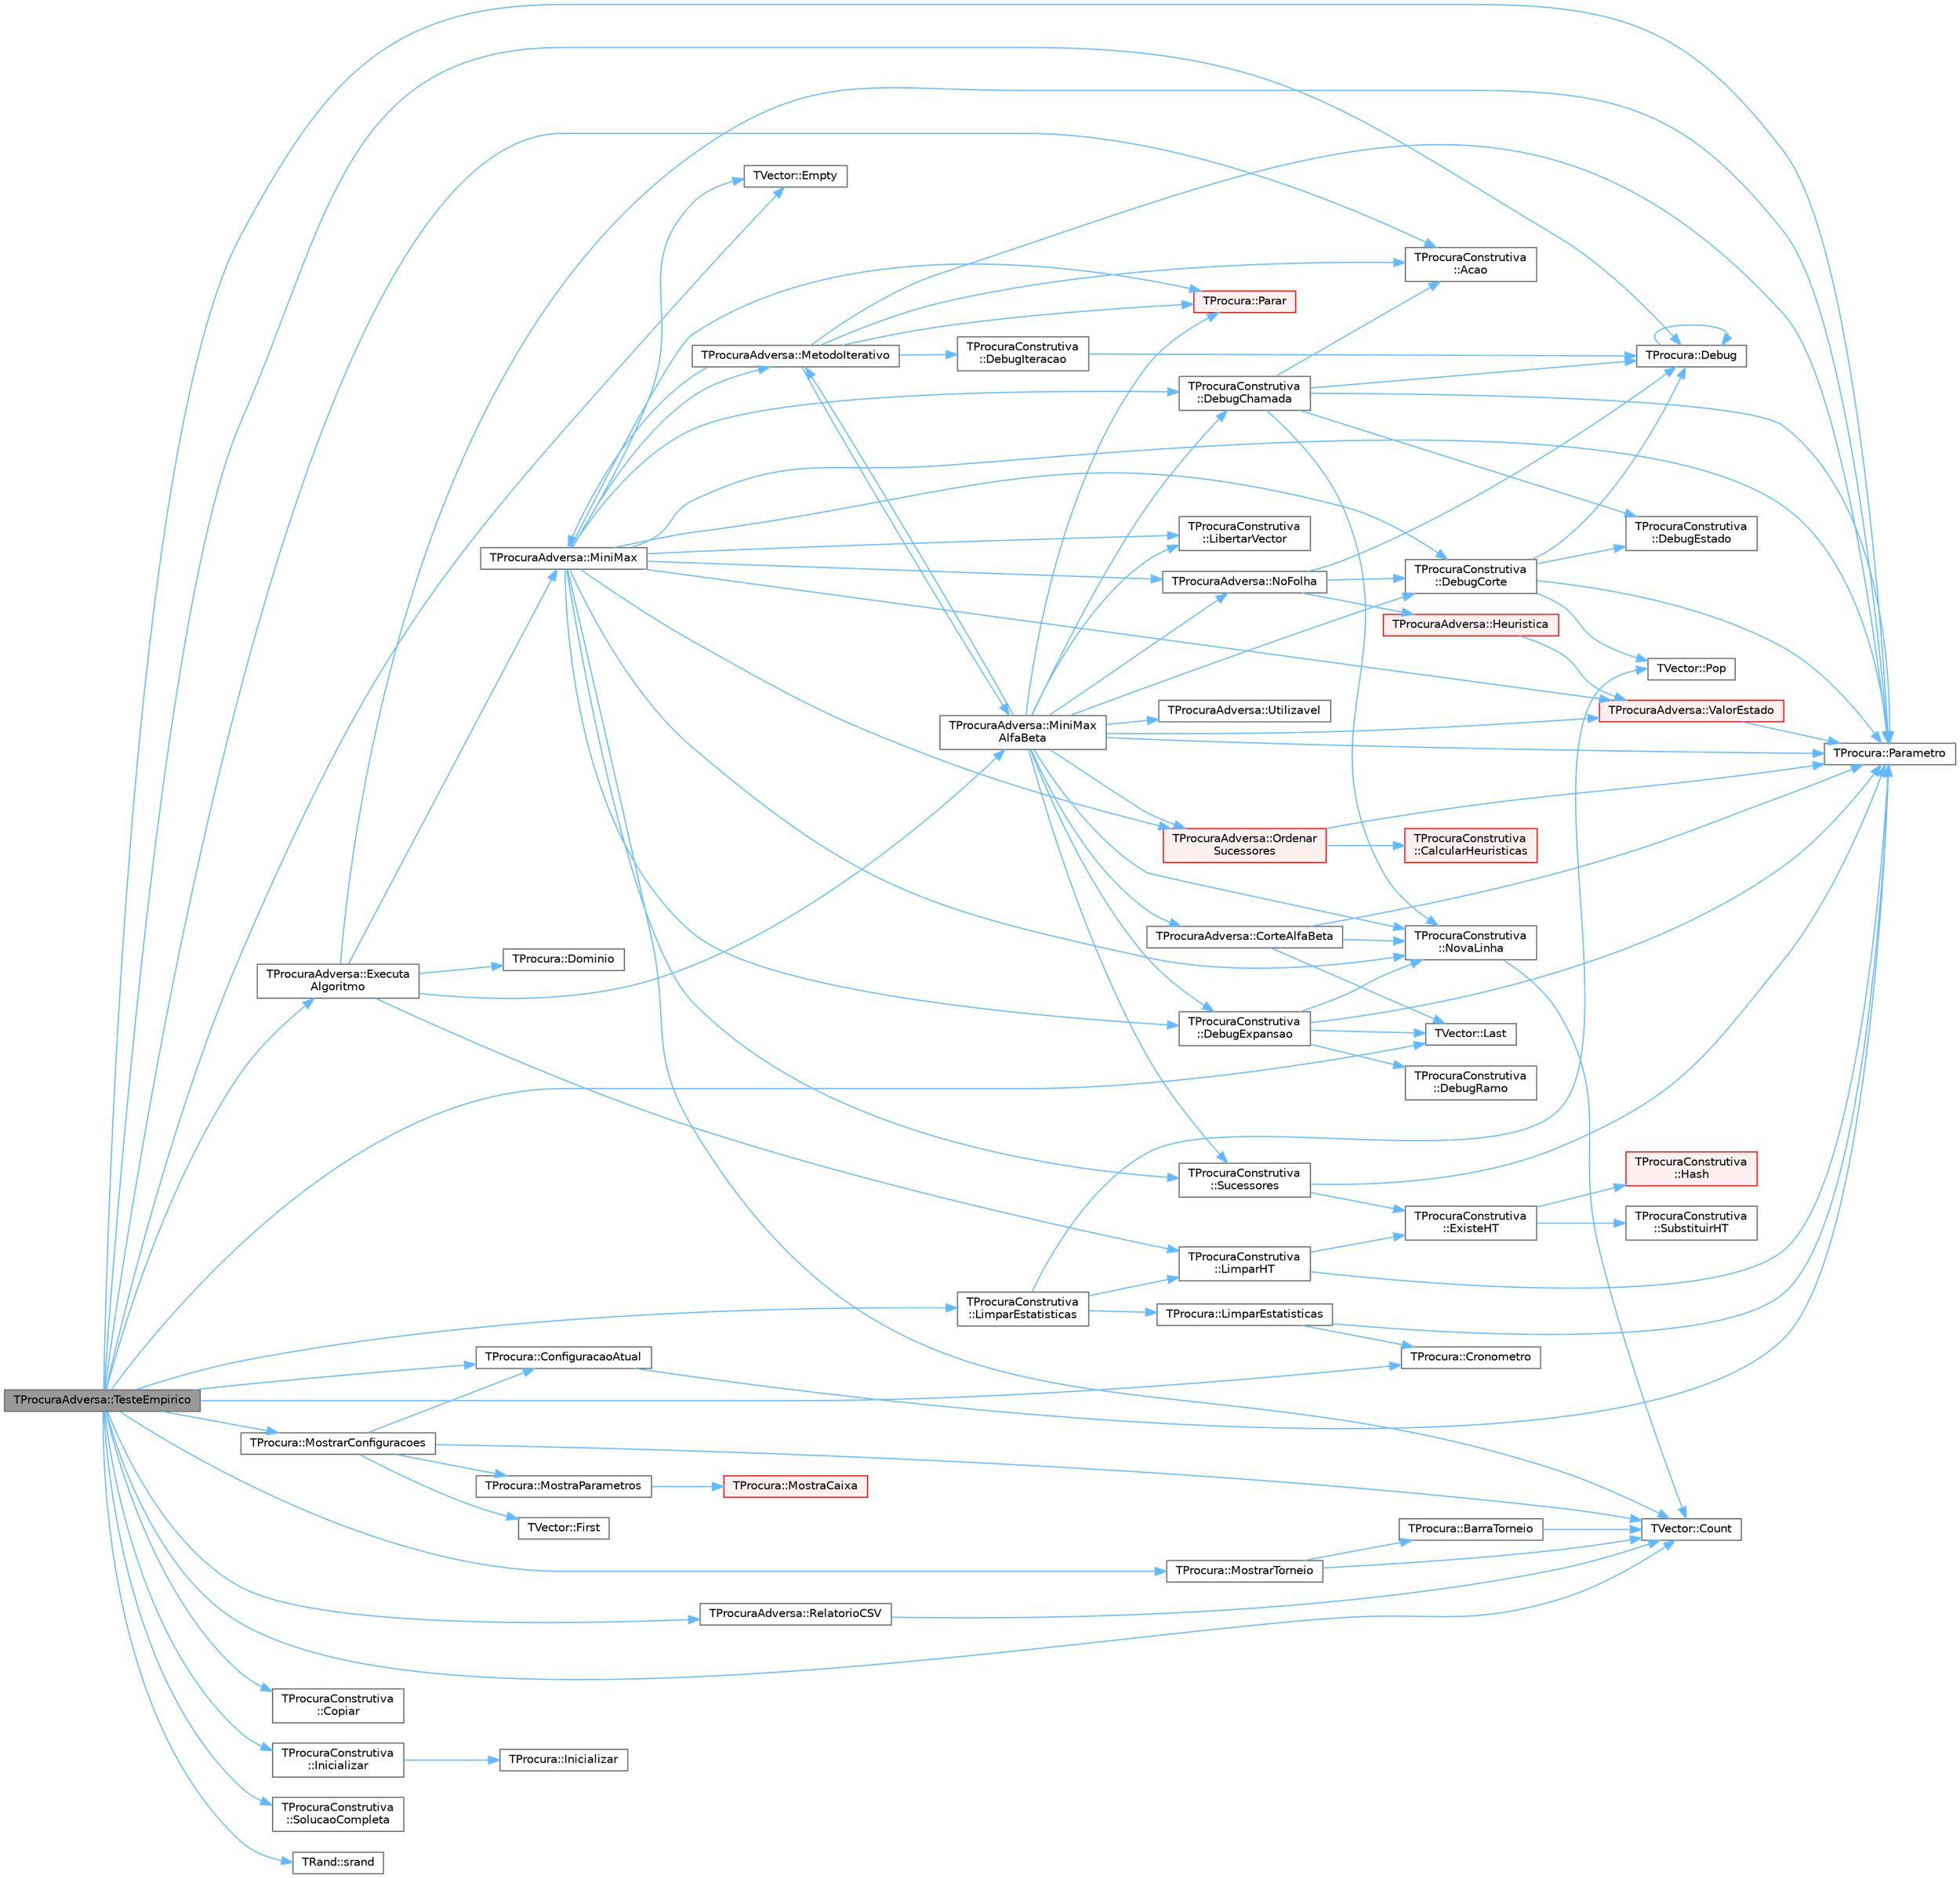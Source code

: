 digraph "TProcuraAdversa::TesteEmpirico"
{
 // LATEX_PDF_SIZE
  bgcolor="transparent";
  edge [fontname=Helvetica,fontsize=10,labelfontname=Helvetica,labelfontsize=10];
  node [fontname=Helvetica,fontsize=10,shape=box,height=0.2,width=0.4];
  rankdir="LR";
  Node1 [id="Node000001",label="TProcuraAdversa::TesteEmpirico",height=0.2,width=0.4,color="gray40", fillcolor="grey60", style="filled", fontcolor="black",tooltip=" "];
  Node1 -> Node2 [id="edge1_Node000001_Node000002",color="steelblue1",style="solid",tooltip=" "];
  Node2 [id="Node000002",label="TProcuraConstrutiva\l::Acao",height=0.2,width=0.4,color="grey40", fillcolor="white", style="filled",URL="$group__RedefinicaoSugerida.html#gacbc6e34f3a403d26d806f37b5cd739f6",tooltip="Retorna a ação (movimento, passo, jogada, lance, etc.) que gerou o sucessor."];
  Node1 -> Node3 [id="edge2_Node000001_Node000003",color="steelblue1",style="solid",tooltip=" "];
  Node3 [id="Node000003",label="TProcura::ConfiguracaoAtual",height=0.2,width=0.4,color="grey40", fillcolor="white", style="filled",URL="$classTProcura.html#ac1d9f06b12765a02290050af15463186",tooltip="Grava ou lê a configuração atual."];
  Node3 -> Node4 [id="edge3_Node000003_Node000004",color="steelblue1",style="solid",tooltip=" "];
  Node4 [id="Node000004",label="TProcura::Parametro",height=0.2,width=0.4,color="grey40", fillcolor="white", style="filled",URL="$classTProcura.html#a0e9e692f29af8a5d5279a8647c800437",tooltip=" "];
  Node1 -> Node5 [id="edge4_Node000001_Node000005",color="steelblue1",style="solid",tooltip=" "];
  Node5 [id="Node000005",label="TProcuraConstrutiva\l::Copiar",height=0.2,width=0.4,color="grey40", fillcolor="white", style="filled",URL="$group__RedefinicaoMandatoria.html#ga92eb7af76e68a20fe542afb459e7d642",tooltip="Fica com uma cópia do objecto."];
  Node1 -> Node6 [id="edge5_Node000001_Node000006",color="steelblue1",style="solid",tooltip=" "];
  Node6 [id="Node000006",label="TVector::Count",height=0.2,width=0.4,color="grey40", fillcolor="white", style="filled",URL="$classTVector.html#ac3c744d84543ca6e32859eb7dfccfeef",tooltip=" "];
  Node1 -> Node7 [id="edge6_Node000001_Node000007",color="steelblue1",style="solid",tooltip=" "];
  Node7 [id="Node000007",label="TProcura::Cronometro",height=0.2,width=0.4,color="grey40", fillcolor="white", style="filled",URL="$classTProcura.html#adb09aa964fe750da7a383318cd0f48a0",tooltip="retorna o tempo em segundos desde que o cronómetro foi inicializado"];
  Node1 -> Node8 [id="edge7_Node000001_Node000008",color="steelblue1",style="solid",tooltip=" "];
  Node8 [id="Node000008",label="TProcura::Debug",height=0.2,width=0.4,color="grey40", fillcolor="white", style="filled",URL="$classTProcura.html#a0c5676c1b54ab6bdc1045b98aeafe456",tooltip="Mostra o estado no ecrã, para debug."];
  Node8 -> Node8 [id="edge8_Node000008_Node000008",color="steelblue1",style="solid",tooltip=" "];
  Node1 -> Node9 [id="edge9_Node000001_Node000009",color="steelblue1",style="solid",tooltip=" "];
  Node9 [id="Node000009",label="TVector::Empty",height=0.2,width=0.4,color="grey40", fillcolor="white", style="filled",URL="$classTVector.html#a4f242a23bca606a1d0c8f75115b1fde9",tooltip=" "];
  Node1 -> Node10 [id="edge10_Node000001_Node000010",color="steelblue1",style="solid",tooltip=" "];
  Node10 [id="Node000010",label="TProcuraAdversa::Executa\lAlgoritmo",height=0.2,width=0.4,color="grey40", fillcolor="white", style="filled",URL="$classTProcuraAdversa.html#aff6f48defaa10c14d160ac3990fd029b",tooltip="Executa o algoritmo com os parametros atuais."];
  Node10 -> Node11 [id="edge11_Node000010_Node000011",color="steelblue1",style="solid",tooltip=" "];
  Node11 [id="Node000011",label="TProcura::Dominio",height=0.2,width=0.4,color="grey40", fillcolor="white", style="filled",URL="$classTProcura.html#a12cd67e1b86ed4d6a6c47c652c0cd9bf",tooltip="Limita o domínio de um parâmetro inteiro."];
  Node10 -> Node12 [id="edge12_Node000010_Node000012",color="steelblue1",style="solid",tooltip=" "];
  Node12 [id="Node000012",label="TProcuraConstrutiva\l::LimparHT",height=0.2,width=0.4,color="grey40", fillcolor="white", style="filled",URL="$classTProcuraConstrutiva.html#a8b500987c88352d27a68200454cc3c8c",tooltip=" "];
  Node12 -> Node13 [id="edge13_Node000012_Node000013",color="steelblue1",style="solid",tooltip=" "];
  Node13 [id="Node000013",label="TProcuraConstrutiva\l::ExisteHT",height=0.2,width=0.4,color="grey40", fillcolor="white", style="filled",URL="$classTProcuraConstrutiva.html#ad7857beab462b4b09a37e70cc9c787ac",tooltip=" "];
  Node13 -> Node14 [id="edge14_Node000013_Node000014",color="steelblue1",style="solid",tooltip=" "];
  Node14 [id="Node000014",label="TProcuraConstrutiva\l::Hash",height=0.2,width=0.4,color="red", fillcolor="#FFF0F0", style="filled",URL="$classTProcuraConstrutiva.html#a70375188a6ee7775bc842a3e64f8e35c",tooltip=" "];
  Node13 -> Node16 [id="edge15_Node000013_Node000016",color="steelblue1",style="solid",tooltip=" "];
  Node16 [id="Node000016",label="TProcuraConstrutiva\l::SubstituirHT",height=0.2,width=0.4,color="grey40", fillcolor="white", style="filled",URL="$classTProcuraConstrutiva.html#a99b7a74f16f5a1b63b12bf629b902057",tooltip=" "];
  Node12 -> Node4 [id="edge16_Node000012_Node000004",color="steelblue1",style="solid",tooltip=" "];
  Node10 -> Node17 [id="edge17_Node000010_Node000017",color="steelblue1",style="solid",tooltip=" "];
  Node17 [id="Node000017",label="TProcuraAdversa::MiniMax",height=0.2,width=0.4,color="grey40", fillcolor="white", style="filled",URL="$classTProcuraAdversa.html#a4d8542bcb03f17da8aa3038384104f24",tooltip="retorna o valor do estado actual, apos procura de profundidade nivel"];
  Node17 -> Node6 [id="edge18_Node000017_Node000006",color="steelblue1",style="solid",tooltip=" "];
  Node17 -> Node18 [id="edge19_Node000017_Node000018",color="steelblue1",style="solid",tooltip=" "];
  Node18 [id="Node000018",label="TProcuraConstrutiva\l::DebugChamada",height=0.2,width=0.4,color="grey40", fillcolor="white", style="filled",URL="$classTProcuraConstrutiva.html#a6962c0cf7350a211ae74b00768d9c232",tooltip=" "];
  Node18 -> Node2 [id="edge20_Node000018_Node000002",color="steelblue1",style="solid",tooltip=" "];
  Node18 -> Node8 [id="edge21_Node000018_Node000008",color="steelblue1",style="solid",tooltip=" "];
  Node18 -> Node19 [id="edge22_Node000018_Node000019",color="steelblue1",style="solid",tooltip=" "];
  Node19 [id="Node000019",label="TProcuraConstrutiva\l::DebugEstado",height=0.2,width=0.4,color="grey40", fillcolor="white", style="filled",URL="$classTProcuraConstrutiva.html#adc41599501474db99a828a6f46aeb063",tooltip=" "];
  Node18 -> Node20 [id="edge23_Node000018_Node000020",color="steelblue1",style="solid",tooltip=" "];
  Node20 [id="Node000020",label="TProcuraConstrutiva\l::NovaLinha",height=0.2,width=0.4,color="grey40", fillcolor="white", style="filled",URL="$classTProcuraConstrutiva.html#a7426b2abb333f77ef5d00ae46d5f2d32",tooltip=" "];
  Node20 -> Node6 [id="edge24_Node000020_Node000006",color="steelblue1",style="solid",tooltip=" "];
  Node18 -> Node4 [id="edge25_Node000018_Node000004",color="steelblue1",style="solid",tooltip=" "];
  Node17 -> Node21 [id="edge26_Node000017_Node000021",color="steelblue1",style="solid",tooltip=" "];
  Node21 [id="Node000021",label="TProcuraConstrutiva\l::DebugCorte",height=0.2,width=0.4,color="grey40", fillcolor="white", style="filled",URL="$classTProcuraConstrutiva.html#a042ab47715ba45d53a86413415ea95fd",tooltip=" "];
  Node21 -> Node8 [id="edge27_Node000021_Node000008",color="steelblue1",style="solid",tooltip=" "];
  Node21 -> Node19 [id="edge28_Node000021_Node000019",color="steelblue1",style="solid",tooltip=" "];
  Node21 -> Node4 [id="edge29_Node000021_Node000004",color="steelblue1",style="solid",tooltip=" "];
  Node21 -> Node22 [id="edge30_Node000021_Node000022",color="steelblue1",style="solid",tooltip=" "];
  Node22 [id="Node000022",label="TVector::Pop",height=0.2,width=0.4,color="grey40", fillcolor="white", style="filled",URL="$classTVector.html#a3249913626d54e46b07e168ce1f05d87",tooltip=" "];
  Node17 -> Node23 [id="edge31_Node000017_Node000023",color="steelblue1",style="solid",tooltip=" "];
  Node23 [id="Node000023",label="TProcuraConstrutiva\l::DebugExpansao",height=0.2,width=0.4,color="grey40", fillcolor="white", style="filled",URL="$classTProcuraConstrutiva.html#ad02feccb0f347d9a475ed1b883cc12aa",tooltip=" "];
  Node23 -> Node24 [id="edge32_Node000023_Node000024",color="steelblue1",style="solid",tooltip=" "];
  Node24 [id="Node000024",label="TProcuraConstrutiva\l::DebugRamo",height=0.2,width=0.4,color="grey40", fillcolor="white", style="filled",URL="$classTProcuraConstrutiva.html#a1784cd5198a6cb0ae7ad763af9982120",tooltip=" "];
  Node23 -> Node25 [id="edge33_Node000023_Node000025",color="steelblue1",style="solid",tooltip=" "];
  Node25 [id="Node000025",label="TVector::Last",height=0.2,width=0.4,color="grey40", fillcolor="white", style="filled",URL="$classTVector.html#aa304d639c79ef2842f9951846c6292e3",tooltip=" "];
  Node23 -> Node20 [id="edge34_Node000023_Node000020",color="steelblue1",style="solid",tooltip=" "];
  Node23 -> Node4 [id="edge35_Node000023_Node000004",color="steelblue1",style="solid",tooltip=" "];
  Node17 -> Node9 [id="edge36_Node000017_Node000009",color="steelblue1",style="solid",tooltip=" "];
  Node17 -> Node26 [id="edge37_Node000017_Node000026",color="steelblue1",style="solid",tooltip=" "];
  Node26 [id="Node000026",label="TProcuraConstrutiva\l::LibertarVector",height=0.2,width=0.4,color="grey40", fillcolor="white", style="filled",URL="$classTProcuraConstrutiva.html#a976f17b2b53ce9ffc7d1795d291262df",tooltip=" "];
  Node17 -> Node27 [id="edge38_Node000017_Node000027",color="steelblue1",style="solid",tooltip=" "];
  Node27 [id="Node000027",label="TProcuraAdversa::MetodoIterativo",height=0.2,width=0.4,color="grey40", fillcolor="white", style="filled",URL="$classTProcuraAdversa.html#a7c4153974c32753901326271fee90197",tooltip="iteração, aumentando o nível progressivamente"];
  Node27 -> Node2 [id="edge39_Node000027_Node000002",color="steelblue1",style="solid",tooltip=" "];
  Node27 -> Node28 [id="edge40_Node000027_Node000028",color="steelblue1",style="solid",tooltip=" "];
  Node28 [id="Node000028",label="TProcuraConstrutiva\l::DebugIteracao",height=0.2,width=0.4,color="grey40", fillcolor="white", style="filled",URL="$classTProcuraConstrutiva.html#ae464aeb16628493409e4d88cede9a9e7",tooltip=" "];
  Node28 -> Node8 [id="edge41_Node000028_Node000008",color="steelblue1",style="solid",tooltip=" "];
  Node27 -> Node17 [id="edge42_Node000027_Node000017",color="steelblue1",style="solid",tooltip=" "];
  Node27 -> Node29 [id="edge43_Node000027_Node000029",color="steelblue1",style="solid",tooltip=" "];
  Node29 [id="Node000029",label="TProcuraAdversa::MiniMax\lAlfaBeta",height=0.2,width=0.4,color="grey40", fillcolor="white", style="filled",URL="$classTProcuraAdversa.html#adb3f857b1c8b3ee26682e335dc6ed601",tooltip="retorna o valor do estado actual, apos procura de profundidade nivel. Idêntico a MiniMax"];
  Node29 -> Node30 [id="edge44_Node000029_Node000030",color="steelblue1",style="solid",tooltip=" "];
  Node30 [id="Node000030",label="TProcuraAdversa::CorteAlfaBeta",height=0.2,width=0.4,color="grey40", fillcolor="white", style="filled",URL="$classTProcuraAdversa.html#a816a0a735f6f4379338a330e0ff19fa5",tooltip="verifica se há um corte alfa/beta, atualizando alfa e beta"];
  Node30 -> Node25 [id="edge45_Node000030_Node000025",color="steelblue1",style="solid",tooltip=" "];
  Node30 -> Node20 [id="edge46_Node000030_Node000020",color="steelblue1",style="solid",tooltip=" "];
  Node30 -> Node4 [id="edge47_Node000030_Node000004",color="steelblue1",style="solid",tooltip=" "];
  Node29 -> Node18 [id="edge48_Node000029_Node000018",color="steelblue1",style="solid",tooltip=" "];
  Node29 -> Node21 [id="edge49_Node000029_Node000021",color="steelblue1",style="solid",tooltip=" "];
  Node29 -> Node23 [id="edge50_Node000029_Node000023",color="steelblue1",style="solid",tooltip=" "];
  Node29 -> Node26 [id="edge51_Node000029_Node000026",color="steelblue1",style="solid",tooltip=" "];
  Node29 -> Node27 [id="edge52_Node000029_Node000027",color="steelblue1",style="solid",tooltip=" "];
  Node29 -> Node31 [id="edge53_Node000029_Node000031",color="steelblue1",style="solid",tooltip=" "];
  Node31 [id="Node000031",label="TProcuraAdversa::NoFolha",height=0.2,width=0.4,color="grey40", fillcolor="white", style="filled",URL="$classTProcuraAdversa.html#a01ed7d4718647eb52723ecffaf68aa4b",tooltip="fim da procura, por corte de nível (ou não haver sucessores), retornar heurística"];
  Node31 -> Node8 [id="edge54_Node000031_Node000008",color="steelblue1",style="solid",tooltip=" "];
  Node31 -> Node21 [id="edge55_Node000031_Node000021",color="steelblue1",style="solid",tooltip=" "];
  Node31 -> Node32 [id="edge56_Node000031_Node000032",color="steelblue1",style="solid",tooltip=" "];
  Node32 [id="Node000032",label="TProcuraAdversa::Heuristica",height=0.2,width=0.4,color="red", fillcolor="#FFF0F0", style="filled",URL="$classTProcuraAdversa.html#a75e148ba0a922339333940828366aed6",tooltip="chamar após calcular a heurística (grava o valor, dependendo da parametrização)"];
  Node32 -> Node36 [id="edge57_Node000032_Node000036",color="steelblue1",style="solid",tooltip=" "];
  Node36 [id="Node000036",label="TProcuraAdversa::ValorEstado",height=0.2,width=0.4,color="red", fillcolor="#FFF0F0", style="filled",URL="$classTProcuraAdversa.html#a9c95c246b28345f0d515a9083ffd646d",tooltip="ler ou gravar o melhor valor conhecido"];
  Node36 -> Node4 [id="edge58_Node000036_Node000004",color="steelblue1",style="solid",tooltip=" "];
  Node29 -> Node20 [id="edge59_Node000029_Node000020",color="steelblue1",style="solid",tooltip=" "];
  Node29 -> Node39 [id="edge60_Node000029_Node000039",color="steelblue1",style="solid",tooltip=" "];
  Node39 [id="Node000039",label="TProcuraAdversa::Ordenar\lSucessores",height=0.2,width=0.4,color="red", fillcolor="#FFF0F0", style="filled",URL="$classTProcuraAdversa.html#a369a3b5182150b22fd6deb0d46916d49",tooltip=" "];
  Node39 -> Node40 [id="edge61_Node000039_Node000040",color="steelblue1",style="solid",tooltip=" "];
  Node40 [id="Node000040",label="TProcuraConstrutiva\l::CalcularHeuristicas",height=0.2,width=0.4,color="red", fillcolor="#FFF0F0", style="filled",URL="$classTProcuraConstrutiva.html#a640e74c9b6cd340761db671438ad679e",tooltip=" "];
  Node39 -> Node4 [id="edge62_Node000039_Node000004",color="steelblue1",style="solid",tooltip=" "];
  Node29 -> Node4 [id="edge63_Node000029_Node000004",color="steelblue1",style="solid",tooltip=" "];
  Node29 -> Node42 [id="edge64_Node000029_Node000042",color="steelblue1",style="solid",tooltip=" "];
  Node42 [id="Node000042",label="TProcura::Parar",height=0.2,width=0.4,color="red", fillcolor="#FFF0F0", style="filled",URL="$classTProcura.html#a7952e187e1b0ae0ca52edab157223179",tooltip="Verifica se a procura deve ser interrompida."];
  Node29 -> Node45 [id="edge65_Node000029_Node000045",color="steelblue1",style="solid",tooltip=" "];
  Node45 [id="Node000045",label="TProcuraConstrutiva\l::Sucessores",height=0.2,width=0.4,color="grey40", fillcolor="white", style="filled",URL="$group__RedefinicaoMandatoria.html#ga0a13570d2f5a21296e3c10c2780e170c",tooltip="Coloca em sucessores a lista de estados sucessores."];
  Node45 -> Node13 [id="edge66_Node000045_Node000013",color="steelblue1",style="solid",tooltip=" "];
  Node45 -> Node4 [id="edge67_Node000045_Node000004",color="steelblue1",style="solid",tooltip=" "];
  Node29 -> Node46 [id="edge68_Node000029_Node000046",color="steelblue1",style="solid",tooltip=" "];
  Node46 [id="Node000046",label="TProcuraAdversa::Utilizavel",height=0.2,width=0.4,color="grey40", fillcolor="white", style="filled",URL="$classTProcuraAdversa.html#ac419ad4d242b6789e5ed03431f0cbc4a",tooltip="ver se o valor obtido é utilizável no contexto atual"];
  Node29 -> Node36 [id="edge69_Node000029_Node000036",color="steelblue1",style="solid",tooltip=" "];
  Node27 -> Node4 [id="edge70_Node000027_Node000004",color="steelblue1",style="solid",tooltip=" "];
  Node27 -> Node42 [id="edge71_Node000027_Node000042",color="steelblue1",style="solid",tooltip=" "];
  Node17 -> Node31 [id="edge72_Node000017_Node000031",color="steelblue1",style="solid",tooltip=" "];
  Node17 -> Node20 [id="edge73_Node000017_Node000020",color="steelblue1",style="solid",tooltip=" "];
  Node17 -> Node39 [id="edge74_Node000017_Node000039",color="steelblue1",style="solid",tooltip=" "];
  Node17 -> Node4 [id="edge75_Node000017_Node000004",color="steelblue1",style="solid",tooltip=" "];
  Node17 -> Node42 [id="edge76_Node000017_Node000042",color="steelblue1",style="solid",tooltip=" "];
  Node17 -> Node45 [id="edge77_Node000017_Node000045",color="steelblue1",style="solid",tooltip=" "];
  Node17 -> Node36 [id="edge78_Node000017_Node000036",color="steelblue1",style="solid",tooltip=" "];
  Node10 -> Node29 [id="edge79_Node000010_Node000029",color="steelblue1",style="solid",tooltip=" "];
  Node10 -> Node4 [id="edge80_Node000010_Node000004",color="steelblue1",style="solid",tooltip=" "];
  Node1 -> Node47 [id="edge81_Node000001_Node000047",color="steelblue1",style="solid",tooltip=" "];
  Node47 [id="Node000047",label="TProcuraConstrutiva\l::Inicializar",height=0.2,width=0.4,color="grey40", fillcolor="white", style="filled",URL="$group__RedefinicaoMandatoria.html#ga2eabd047192d429686aeadf549136d44",tooltip="Coloca o objecto no estado inicial da procura."];
  Node47 -> Node48 [id="edge82_Node000047_Node000048",color="steelblue1",style="solid",tooltip=" "];
  Node48 [id="Node000048",label="TProcura::Inicializar",height=0.2,width=0.4,color="grey40", fillcolor="white", style="filled",URL="$classTProcura.html#a1af0e64ed79d99972d8d48fadf839f43",tooltip="Coloca o objecto no estado inicial da procura."];
  Node1 -> Node25 [id="edge83_Node000001_Node000025",color="steelblue1",style="solid",tooltip=" "];
  Node1 -> Node49 [id="edge84_Node000001_Node000049",color="steelblue1",style="solid",tooltip=" "];
  Node49 [id="Node000049",label="TProcuraConstrutiva\l::LimparEstatisticas",height=0.2,width=0.4,color="grey40", fillcolor="white", style="filled",URL="$classTProcuraConstrutiva.html#adaefadabea2eb225ed28c3927feb6828",tooltip="Chapar antes da execução do algoritmo. Limpa valores estatísticos, e fixa o instante limite de tempo ..."];
  Node49 -> Node50 [id="edge85_Node000049_Node000050",color="steelblue1",style="solid",tooltip=" "];
  Node50 [id="Node000050",label="TProcura::LimparEstatisticas",height=0.2,width=0.4,color="grey40", fillcolor="white", style="filled",URL="$classTProcura.html#ae82e7be02923531e7ead26b1b25cec0f",tooltip="Chapar antes da execução do algoritmo. Limpa valores estatísticos, e fixa o instante limite de tempo ..."];
  Node50 -> Node7 [id="edge86_Node000050_Node000007",color="steelblue1",style="solid",tooltip=" "];
  Node50 -> Node4 [id="edge87_Node000050_Node000004",color="steelblue1",style="solid",tooltip=" "];
  Node49 -> Node12 [id="edge88_Node000049_Node000012",color="steelblue1",style="solid",tooltip=" "];
  Node49 -> Node22 [id="edge89_Node000049_Node000022",color="steelblue1",style="solid",tooltip=" "];
  Node1 -> Node51 [id="edge90_Node000001_Node000051",color="steelblue1",style="solid",tooltip=" "];
  Node51 [id="Node000051",label="TProcura::MostrarConfiguracoes",height=0.2,width=0.4,color="grey40", fillcolor="white", style="filled",URL="$classTProcura.html#a3332047124784be2fc7af575a5f7f8b5",tooltip="Mostra as configurações disponíveis."];
  Node51 -> Node3 [id="edge91_Node000051_Node000003",color="steelblue1",style="solid",tooltip=" "];
  Node51 -> Node6 [id="edge92_Node000051_Node000006",color="steelblue1",style="solid",tooltip=" "];
  Node51 -> Node52 [id="edge93_Node000051_Node000052",color="steelblue1",style="solid",tooltip=" "];
  Node52 [id="Node000052",label="TVector::First",height=0.2,width=0.4,color="grey40", fillcolor="white", style="filled",URL="$classTVector.html#a05f29646493d42f3c77081b6031d70e5",tooltip=" "];
  Node51 -> Node53 [id="edge94_Node000051_Node000053",color="steelblue1",style="solid",tooltip=" "];
  Node53 [id="Node000053",label="TProcura::MostraParametros",height=0.2,width=0.4,color="grey40", fillcolor="white", style="filled",URL="$classTProcura.html#ae7fa07f03b8e5a201e35023ba7724b82",tooltip="Mostra os parâmetros atuais."];
  Node53 -> Node54 [id="edge95_Node000053_Node000054",color="steelblue1",style="solid",tooltip=" "];
  Node54 [id="Node000054",label="TProcura::MostraCaixa",height=0.2,width=0.4,color="red", fillcolor="#FFF0F0", style="filled",URL="$classTProcura.html#afa633176f014aeed4be467dbd50060c2",tooltip=" "];
  Node1 -> Node56 [id="edge96_Node000001_Node000056",color="steelblue1",style="solid",tooltip=" "];
  Node56 [id="Node000056",label="TProcura::MostrarTorneio",height=0.2,width=0.4,color="grey40", fillcolor="white", style="filled",URL="$classTProcura.html#a325f6cfdb9d0ee31cdecc72e738b144a",tooltip="Mostra os resultados do torneio."];
  Node56 -> Node57 [id="edge97_Node000056_Node000057",color="steelblue1",style="solid",tooltip=" "];
  Node57 [id="Node000057",label="TProcura::BarraTorneio",height=0.2,width=0.4,color="grey40", fillcolor="white", style="filled",URL="$classTProcura.html#a23c3fcc499f1a65d6ef973eb5fc2c094",tooltip="Mostra a barra de progresso ou nomes do torneio."];
  Node57 -> Node6 [id="edge98_Node000057_Node000006",color="steelblue1",style="solid",tooltip=" "];
  Node56 -> Node6 [id="edge99_Node000056_Node000006",color="steelblue1",style="solid",tooltip=" "];
  Node1 -> Node4 [id="edge100_Node000001_Node000004",color="steelblue1",style="solid",tooltip=" "];
  Node1 -> Node58 [id="edge101_Node000001_Node000058",color="steelblue1",style="solid",tooltip=" "];
  Node58 [id="Node000058",label="TProcuraAdversa::RelatorioCSV",height=0.2,width=0.4,color="grey40", fillcolor="white", style="filled",URL="$classTProcuraAdversa.html#a4f84c15e5b70fcbb66d55f1bca1ee023",tooltip="Gera um relatório CSV com os resultados."];
  Node58 -> Node6 [id="edge102_Node000058_Node000006",color="steelblue1",style="solid",tooltip=" "];
  Node1 -> Node59 [id="edge103_Node000001_Node000059",color="steelblue1",style="solid",tooltip=" "];
  Node59 [id="Node000059",label="TProcuraConstrutiva\l::SolucaoCompleta",height=0.2,width=0.4,color="grey40", fillcolor="white", style="filled",URL="$group__RedefinicaoMandatoria.html#ga1f3e2b667881c3e910ba372467645304",tooltip="Verifica se o estado actual é objectivo (é uma solução completa)"];
  Node1 -> Node35 [id="edge104_Node000001_Node000035",color="steelblue1",style="solid",tooltip=" "];
  Node35 [id="Node000035",label="TRand::srand",height=0.2,width=0.4,color="grey40", fillcolor="white", style="filled",URL="$namespaceTRand.html#ad0b319d6f58ab6820b001b4e3d3ae245",tooltip="Inicializa a semente da geração pseudo-aleatória."];
}
